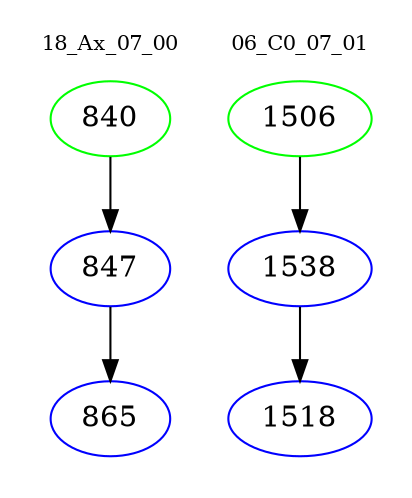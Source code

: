 digraph{
subgraph cluster_0 {
color = white
label = "18_Ax_07_00";
fontsize=10;
T0_840 [label="840", color="green"]
T0_840 -> T0_847 [color="black"]
T0_847 [label="847", color="blue"]
T0_847 -> T0_865 [color="black"]
T0_865 [label="865", color="blue"]
}
subgraph cluster_1 {
color = white
label = "06_C0_07_01";
fontsize=10;
T1_1506 [label="1506", color="green"]
T1_1506 -> T1_1538 [color="black"]
T1_1538 [label="1538", color="blue"]
T1_1538 -> T1_1518 [color="black"]
T1_1518 [label="1518", color="blue"]
}
}
